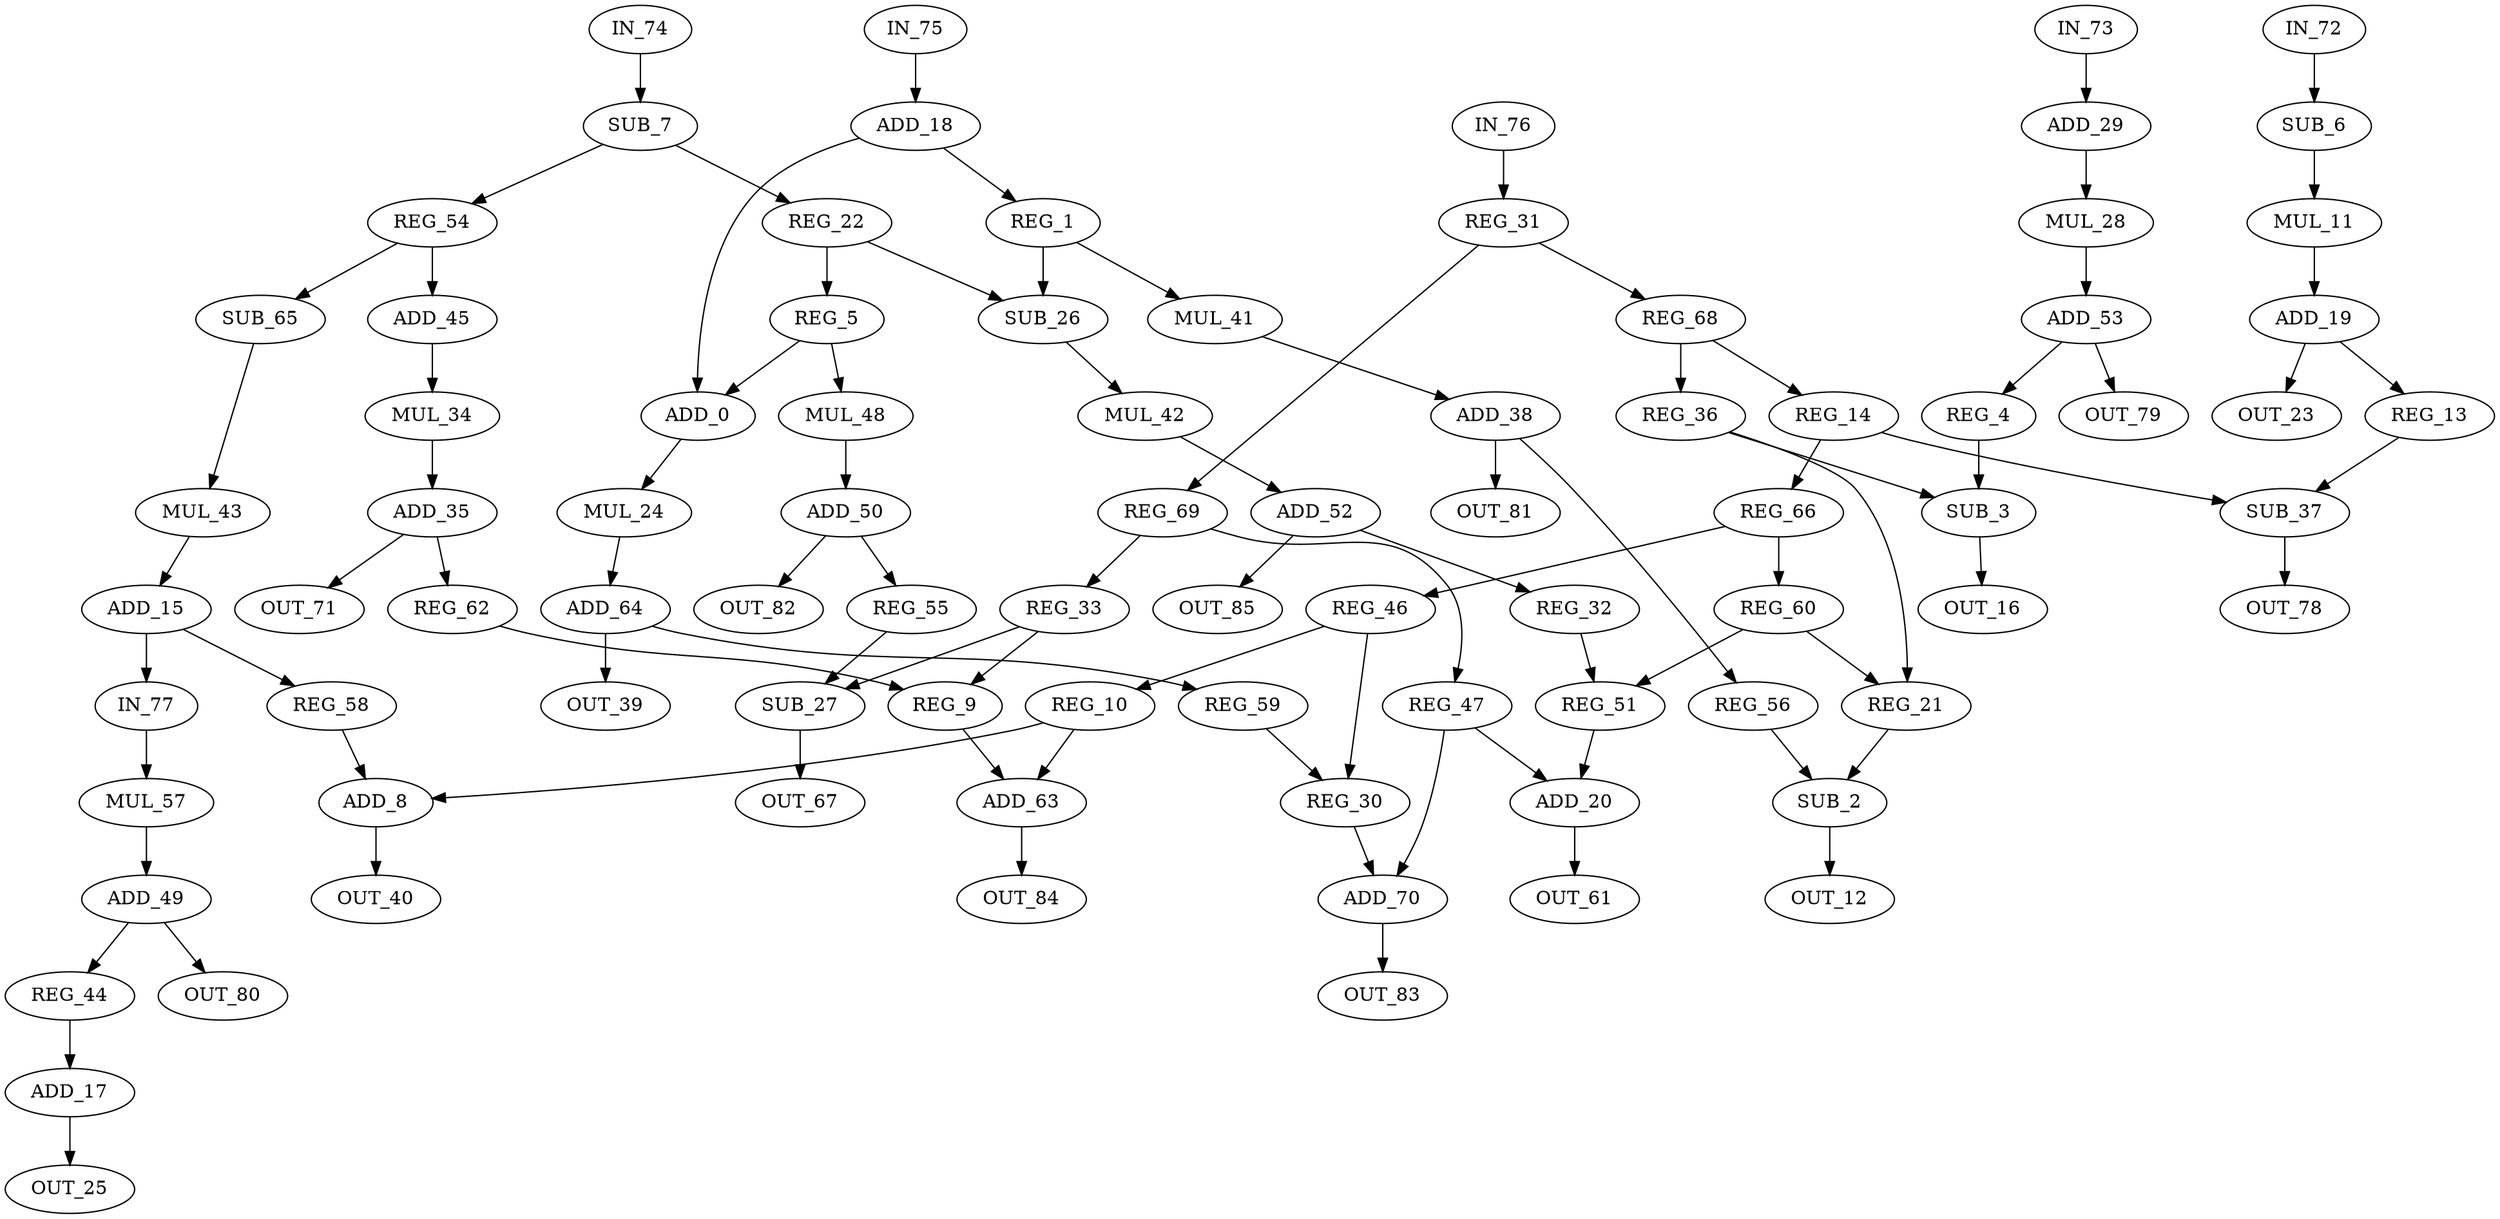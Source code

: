 digraph collapse_pyr {
    0 [label = ADD_0 op = add ] ;
    1 [label = REG_1 op = reg ] ;
    2 [label = SUB_2 op = sub ] ;
    3 [label = SUB_3 op = sub ] ;
    4 [label = REG_4 op = reg ] ;
    5 [label = REG_5 op = reg ] ;
    6 [label = SUB_6 op = subi value = 2 ] ;
    7 [label = SUB_7 op = subi value = 2 ] ;
    8 [label = ADD_8 op = add ] ;
    9 [label = REG_9 op = reg ] ;
    10 [label = REG_10 op = reg ]; 
    11 [label = MUL_11 op = muli value = 2 ] ;
    12 [label = OUT_12 op = out ] ;
    13 [label = REG_13 op = reg ] ;
    14 [label = REG_14 op = reg ] ;
    15 [label = ADD_15 op = addi value = 2 ] ;
    16 [label = OUT_16 op = out ] ;
    17 [label = ADD_17 op = addi value = 2 ] ;
    18 [label = ADD_18 op = addi value = 2 ] ;
    19 [label = ADD_19 op = addi value = 2 ] ;
    20 [label = ADD_20 op = add ] ;
    21 [label = REG_21 op = REG ] ;
    22 [label = REG_22 op = reg ] ;
    23 [label = OUT_23 op = OUT ] ;
    24 [label = MUL_24 op = muli value = 2 ] ;
    25 [label = OUT_25 op = OUT ] ;
    26 [label = SUB_26 op = sub ] ;
    27 [label = SUB_27 op = sub ] ;
    28 [label = MUL_28 op = muli value = 2 ] ;
    29 [label = ADD_29 op = addi value = 2 ] ;
    30 [label = REG_30 op = reg ] ;
    31 [label = REG_31 op = reg ] ;
    32 [label = REG_32 op = reg ] ;
    33 [label = REG_33 op = reg ] ;
    34 [label = MUL_34 op = muli value = 2 ] ;
    35 [label = ADD_35 op = addi value = 2 ] ;
    36 [label = REG_36 op = reg ] ;
    37 [label = SUB_37 op = sub ] ;
    38 [label = ADD_38 op = addi value = 2 ] ;
    39 [label = OUT_39 op = out ] ;
    40 [label = OUT_40 op = out ] ;
    41 [label = MUL_41 op = muli value = 2 ] ;
    42 [label = MUL_42 op = muli value = 2 ] ;
    43 [label = MUL_43 op = muli value = 2 ] ;
    44 [label = REG_44 op = reg ] ;
    45 [label = ADD_45 op = addi value = 2 ] ;
    46 [label = REG_46 op = reg ] ;
    47 [label = REG_47 op = reg ] ;
    48 [label = MUL_48 op = muli value = 2 ] ;
    49 [label = ADD_49 op = addi value = 2 ] ;
    50 [label = ADD_50 op = addi value = 2 ] ;
    51 [label = REG_51 op = reg ] ;
    52 [label = ADD_52 op = addi value = 2 ] ;
    53 [label = ADD_53 op = addi value = 2 ] ;
    54 [label = REG_54 op = reg ] ;
    55 [label = REG_55 op = reg ] ;
    56 [label = REG_56 op = reg ] ;
    57 [label = MUL_57 op = muli value = 2 ] ;
    58 [label = REG_58 op = reg ] ;
    59 [label = REG_59 op = reg ] ;
    60 [label = REG_60 op = reg ] ;
    61 [label = OUT_61 op = out ] ;
    62 [label = REG_62 op = reg ] ;
    63 [label = ADD_63 op = add ] ;
    64 [label = ADD_64 op = addi value = 2 ] ;
    65 [label = SUB_65 op = subi value = 2 ] ;
    66 [label = REG_66 op = reg ] ;
    67 [label = OUT_67 op = out ] ;
    68 [label = REG_68 op = reg ] ;
    69 [label = REG_69 op = reg ] ;
    70 [label = ADD_70 op = add ] ;
    71 [label = OUT_71 op = out ] ;
    72 [label = IN_72 op = in ] ;
    73 [label = IN_73 op = in ] ;
    74 [label = IN_74 op = in ] ;
    75 [label = IN_75 op = in ] ;
    76 [label = IN_76 op = in ] ;
    77 [label = IN_77 op = in ] ;
    78 [label = OUT_78 op = out ] ;
    79 [label = OUT_79 op = out ] ;
    80 [label = OUT_80 op = out ] ;
    81 [label = OUT_81 op = out ] ;
    82 [label = OUT_82 op = out ] ;
    83 [label = OUT_83 op = out ] ;
    84 [label = OUT_84 op = out ] ;
    85 [label = OUT_85 op = out ] ;
    
    5 -> 0 [port = 0  w = 0 ] ;
    18 -> 0 [port = 1  w = 0 ] ;
    18 -> 1 [port = 0  w = 0 ] ;
    21 -> 2 [port = 0  w = 0 ] ;
    56 -> 2 [port = 1  w = 0 ] ;
    4 -> 3 [port = 0  w = 0 ] ;
    36 -> 3 [port = 1  w = 0 ] ;
    53 -> 4 [port = 0  w = 0 ] ;
    22 -> 5 [port = 0  w = 0 ] ;
    72 -> 6 [port = 0  w = 0 ] ;
    74 -> 7 [port = 0  w = 0 ] ;
    10 -> 8 [port = 0  w = 0 ] ;
    58 -> 8 [port = 1  w = 0 ] ;
    33 -> 9 [port = 0  w = 0 ] ;
    62 -> 9 [port = 1  w = 0 ] ;
    46 -> 10 [port = 0  w = 0 ] ;
    6 -> 11 [port = 0  w = 0 ] ;
    2 -> 12 [port = 0  w = 0 ] ;
    38 -> 81 [port = 0  w = 0 ] ;
    19 -> 13 [port = 0  w = 0 ] ;
    68 -> 14 [port = 0  w = 0 ] ;
    43 -> 15 [port = 0  w = 0 ] ;
    3 -> 16 [port = 0  w = 0 ] ;
    53 -> 79 [port = 0  w = 0 ] ;
    44 -> 17 [port = 0  w = 0 ] ;
    75 -> 18 [port = 0  w = 0 ] ;
    11 -> 19 [port = 0  w = 0 ] ;
    47 -> 20 [port = 0  w = 0 ] ;
    51 -> 20 [port = 1  w = 0 ] ;
    36 -> 21 [port = 0  w = 0 ] ;
    60 -> 21 [port = 1  w = 0 ] ;
    7 -> 22 [port = 0  w = 0 ] ;
    19 -> 23 [port = 0  w = 0 ] ;
    37 -> 78 [port = 0  w = 0 ] ;
    0 -> 24 [port = 0  w = 0 ] ;
    17 -> 25 [port = 0  w = 0 ] ;
    49 -> 80 [port = 0  w = 0 ] ;
    1 -> 26 [port = 0  w = 0 ] ;
    22 -> 26 [port = 1  w = 0 ] ;
    33 -> 27 [port = 0  w = 0 ] ;
    55 -> 27 [port = 1  w = 0 ] ;
    29 -> 28 [port = 0  w = 0 ] ;
    73 -> 29 [port = 0  w = 0 ] ;
    46 -> 30 [port = 0  w = 0 ] ;
    59 -> 30 [port = 1  w = 0 ] ;
    76 -> 31 [port = 0  w = 0 ] ;
    52 -> 32 [port = 0  w = 0 ] ;
    69 -> 33 [port = 0  w = 0 ] ;
    45 -> 34 [port = 0  w = 0 ] ;
    34 -> 35 [port = 0  w = 0 ] ;
    68 -> 36 [port = 0  w = 0 ] ;
    13 -> 37 [port = 0  w = 0 ] ;
    14 -> 37 [port = 1  w = 0 ] ;
    41 -> 38 [port = 0  w = 0 ] ;
    64 -> 39 [port = 0  w = 0 ] ;
    70 -> 83 [port = 0  w = 0 ] ;
    8 -> 40 [port = 0  w = 0 ] ;
    15 -> 77 [port = 0  w = 0 ] ;
    1 -> 41 [port = 0  w = 0 ] ;
    26 -> 42 [port = 0  w = 0 ] ;
    65 -> 43 [port = 0  w = 0 ] ;
    49 -> 44 [port = 0  w = 0 ]; 
    54 -> 45 [port = 0  w = 0 ] ;
    66 -> 46 [port = 0  w = 0 ] ;
    69 -> 47 [port = 0  w = 0 ]; 
    5 -> 48 [port = 0  w = 0 ] ;
    57 -> 49 [port = 0  w = 0 ] ;
    48 -> 50 [port = 0  w = 0 ] ;
    32 -> 51 [port = 0  w = 0 ] ;
    60 -> 51 [port = 1  w = 0 ] ;
    42 -> 52 [port = 0  w = 0 ] ;
    28 -> 53 [port = 0  w = 0 ] ;
    7 -> 54 [port = 0  w = 0 ] ;
    50 -> 55 [port = 0  w = 0 ] ;
    38 -> 56 [port = 0  w = 0 ] ;
    77 -> 57 [port = 0  w = 0 ] ;
    15 -> 58 [port = 0  w = 0 ] ;
    64 -> 59 [port = 0  w = 0 ] ;
    66 -> 60 [port = 0  w = 0 ] ;
    20 -> 61 [port = 0  w = 0 ] ;
    52 -> 85 [port = 0  w = 0 ] ;
    35 -> 62 [port = 0  w = 0 ] ;
    9 -> 63 [port = 0  w = 0 ] ;
    10 -> 63 [port = 1  w = 0 ] ;
    24 -> 64 [port = 0  w = 0 ] ;
    54 -> 65 [port = 0  w = 0 ] ;
    14 -> 66 [port = 0  w = 0 ] ;
    27 -> 67 [port = 0  w = 0 ] ;
    50 -> 82 [port = 0  w = 0 ] ;
    31 -> 68 [port = 0  w = 0 ] ;
    31 -> 69 [port = 0  w = 0 ] ;
    30 -> 70 [port = 0  w = 0 ] ;
    47 -> 70 [port = 1  w = 0 ] ;
    35 -> 71 [port = 0  w = 0 ] ;
    63 -> 84 [port = 0  w = 0 ] ;
}